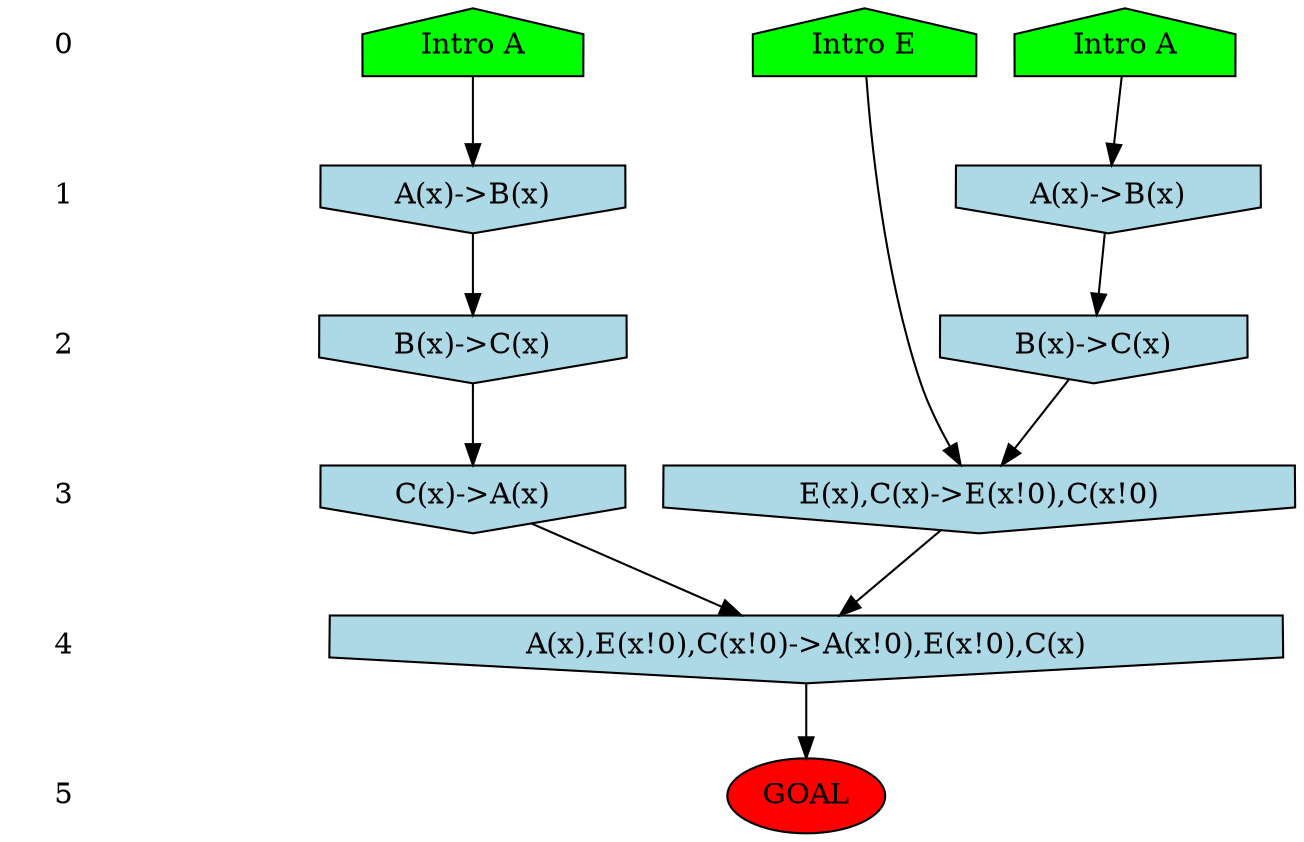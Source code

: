 /* Compression of 22 causal flows obtained in average at 6.698202E+00 t.u */
/* Compressed causal flows were: [3;5;7;8;9;10;13;14;15;16;17;18;19;20;21;22;23;26;31;32;35;38] */
digraph G{
 ranksep=.5 ; 
{ rank = same ; "0" [shape=plaintext] ; node_1 [label ="Intro A", shape=house, style=filled, fillcolor=green] ;
node_2 [label ="Intro A", shape=house, style=filled, fillcolor=green] ;
node_3 [label ="Intro E", shape=house, style=filled, fillcolor=green] ;
}
{ rank = same ; "1" [shape=plaintext] ; node_4 [label="A(x)->B(x)", shape=invhouse, style=filled, fillcolor = lightblue] ;
node_5 [label="A(x)->B(x)", shape=invhouse, style=filled, fillcolor = lightblue] ;
}
{ rank = same ; "2" [shape=plaintext] ; node_6 [label="B(x)->C(x)", shape=invhouse, style=filled, fillcolor = lightblue] ;
node_7 [label="B(x)->C(x)", shape=invhouse, style=filled, fillcolor = lightblue] ;
}
{ rank = same ; "3" [shape=plaintext] ; node_8 [label="C(x)->A(x)", shape=invhouse, style=filled, fillcolor = lightblue] ;
node_9 [label="E(x),C(x)->E(x!0),C(x!0)", shape=invhouse, style=filled, fillcolor = lightblue] ;
}
{ rank = same ; "4" [shape=plaintext] ; node_10 [label="A(x),E(x!0),C(x!0)->A(x!0),E(x!0),C(x)", shape=invhouse, style=filled, fillcolor = lightblue] ;
}
{ rank = same ; "5" [shape=plaintext] ; node_11 [label ="GOAL", style=filled, fillcolor=red] ;
}
"0" -> "1" [style="invis"]; 
"1" -> "2" [style="invis"]; 
"2" -> "3" [style="invis"]; 
"3" -> "4" [style="invis"]; 
"4" -> "5" [style="invis"]; 
node_2 -> node_4
node_1 -> node_5
node_5 -> node_6
node_4 -> node_7
node_6 -> node_8
node_3 -> node_9
node_7 -> node_9
node_8 -> node_10
node_9 -> node_10
node_10 -> node_11
}
/*
 Dot generation time: 0.000000
*/